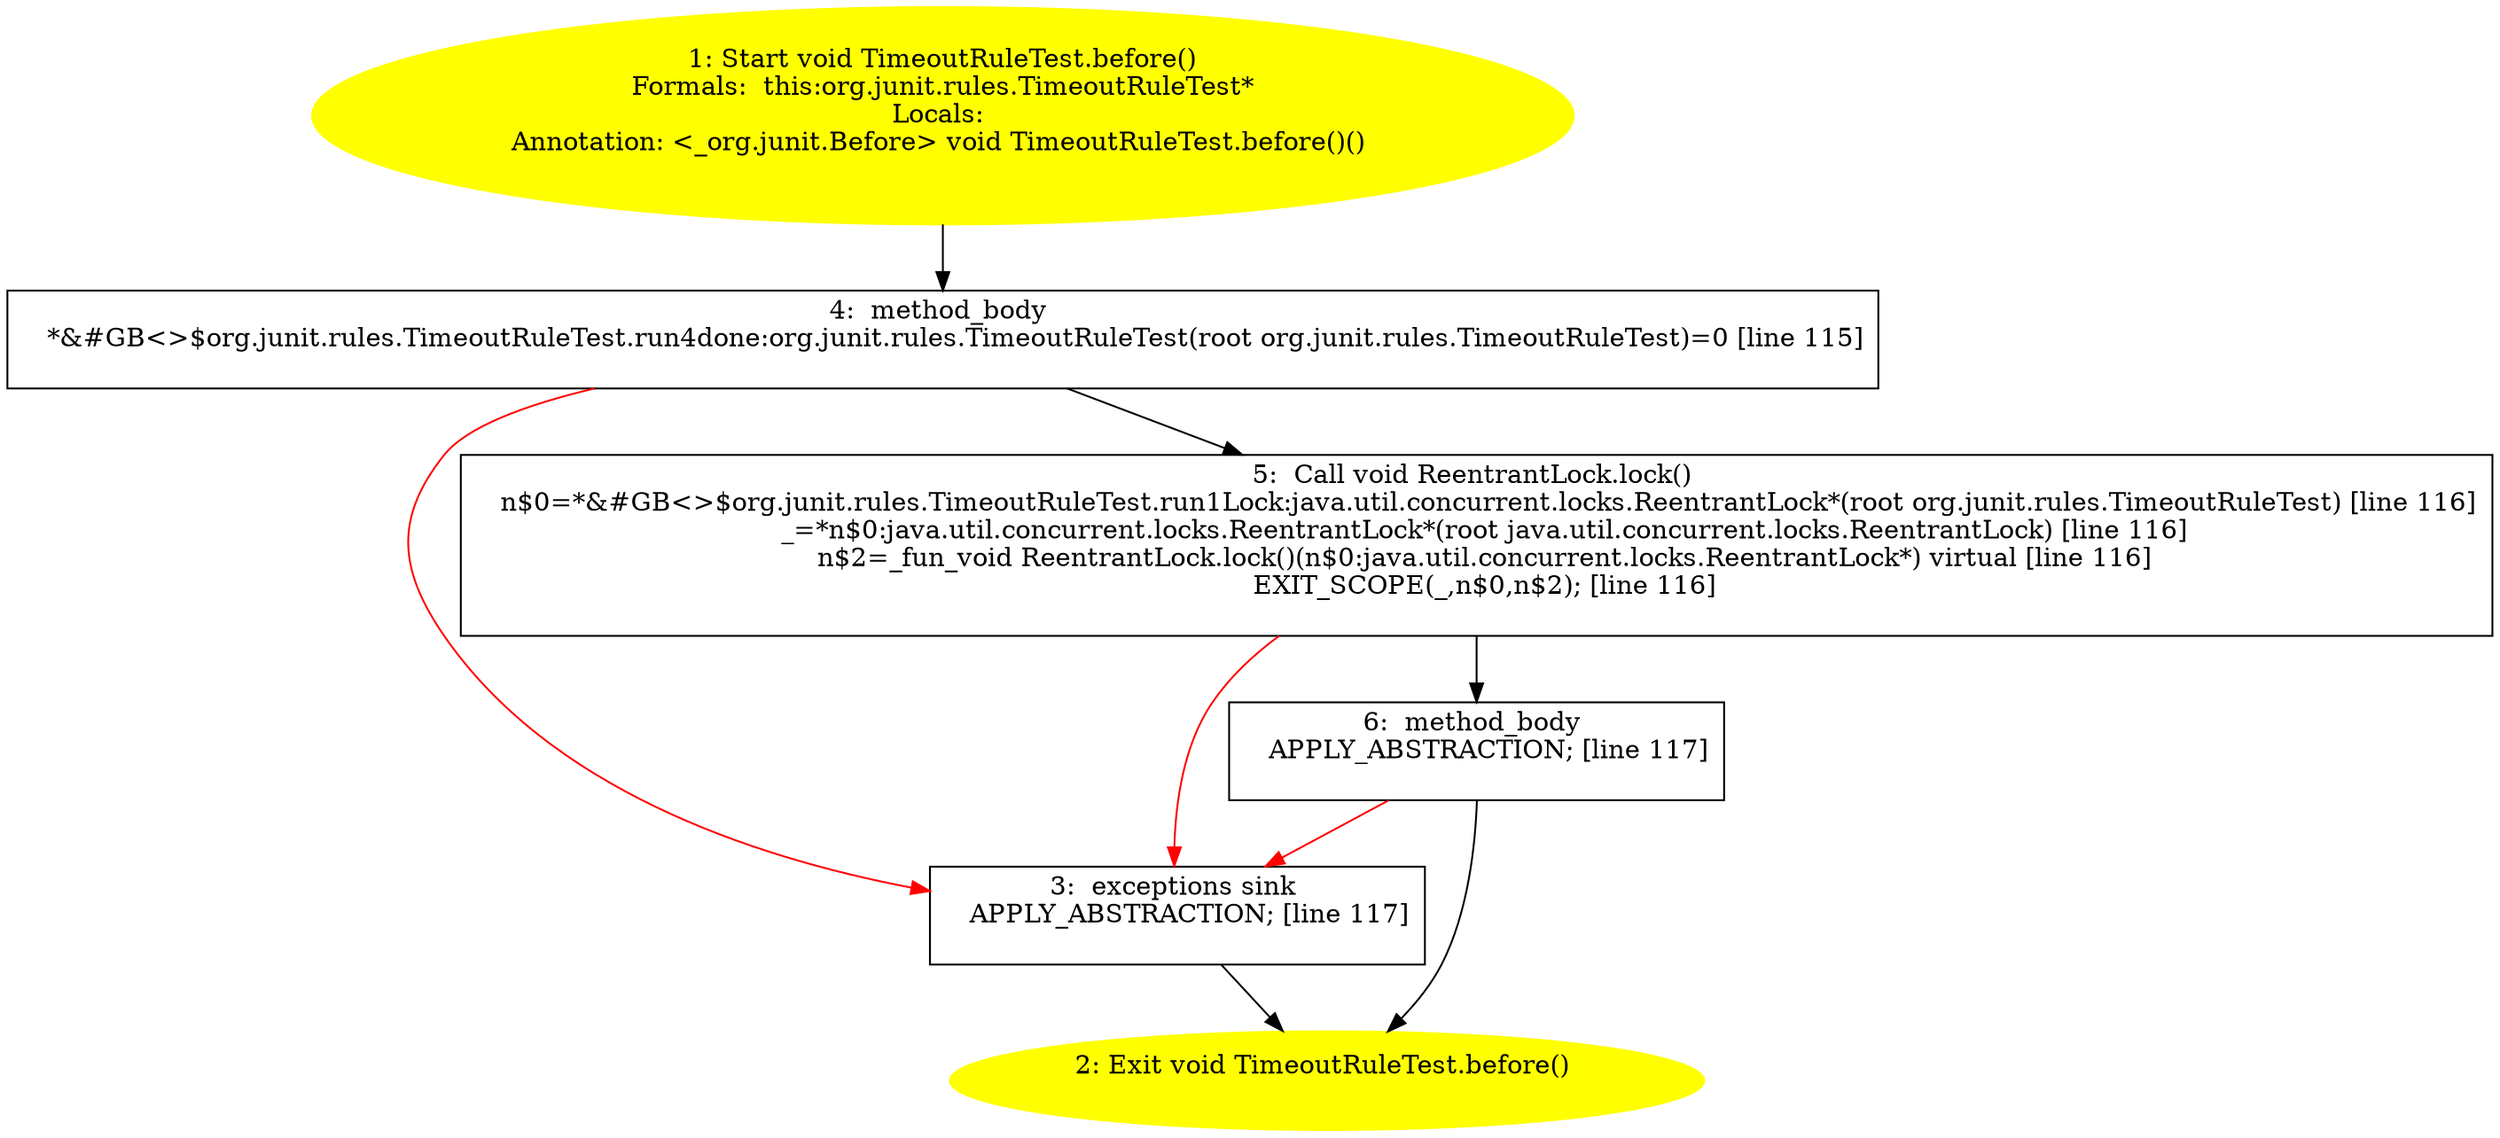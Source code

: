 /* @generated */
digraph cfg {
"org.junit.rules.TimeoutRuleTest.before():void.54d3cc98e73c9a9f095660cbbac797c3_1" [label="1: Start void TimeoutRuleTest.before()\nFormals:  this:org.junit.rules.TimeoutRuleTest*\nLocals: \nAnnotation: <_org.junit.Before> void TimeoutRuleTest.before()() \n  " color=yellow style=filled]
	

	 "org.junit.rules.TimeoutRuleTest.before():void.54d3cc98e73c9a9f095660cbbac797c3_1" -> "org.junit.rules.TimeoutRuleTest.before():void.54d3cc98e73c9a9f095660cbbac797c3_4" ;
"org.junit.rules.TimeoutRuleTest.before():void.54d3cc98e73c9a9f095660cbbac797c3_2" [label="2: Exit void TimeoutRuleTest.before() \n  " color=yellow style=filled]
	

"org.junit.rules.TimeoutRuleTest.before():void.54d3cc98e73c9a9f095660cbbac797c3_3" [label="3:  exceptions sink \n   APPLY_ABSTRACTION; [line 117]\n " shape="box"]
	

	 "org.junit.rules.TimeoutRuleTest.before():void.54d3cc98e73c9a9f095660cbbac797c3_3" -> "org.junit.rules.TimeoutRuleTest.before():void.54d3cc98e73c9a9f095660cbbac797c3_2" ;
"org.junit.rules.TimeoutRuleTest.before():void.54d3cc98e73c9a9f095660cbbac797c3_4" [label="4:  method_body \n   *&#GB<>$org.junit.rules.TimeoutRuleTest.run4done:org.junit.rules.TimeoutRuleTest(root org.junit.rules.TimeoutRuleTest)=0 [line 115]\n " shape="box"]
	

	 "org.junit.rules.TimeoutRuleTest.before():void.54d3cc98e73c9a9f095660cbbac797c3_4" -> "org.junit.rules.TimeoutRuleTest.before():void.54d3cc98e73c9a9f095660cbbac797c3_5" ;
	 "org.junit.rules.TimeoutRuleTest.before():void.54d3cc98e73c9a9f095660cbbac797c3_4" -> "org.junit.rules.TimeoutRuleTest.before():void.54d3cc98e73c9a9f095660cbbac797c3_3" [color="red" ];
"org.junit.rules.TimeoutRuleTest.before():void.54d3cc98e73c9a9f095660cbbac797c3_5" [label="5:  Call void ReentrantLock.lock() \n   n$0=*&#GB<>$org.junit.rules.TimeoutRuleTest.run1Lock:java.util.concurrent.locks.ReentrantLock*(root org.junit.rules.TimeoutRuleTest) [line 116]\n  _=*n$0:java.util.concurrent.locks.ReentrantLock*(root java.util.concurrent.locks.ReentrantLock) [line 116]\n  n$2=_fun_void ReentrantLock.lock()(n$0:java.util.concurrent.locks.ReentrantLock*) virtual [line 116]\n  EXIT_SCOPE(_,n$0,n$2); [line 116]\n " shape="box"]
	

	 "org.junit.rules.TimeoutRuleTest.before():void.54d3cc98e73c9a9f095660cbbac797c3_5" -> "org.junit.rules.TimeoutRuleTest.before():void.54d3cc98e73c9a9f095660cbbac797c3_6" ;
	 "org.junit.rules.TimeoutRuleTest.before():void.54d3cc98e73c9a9f095660cbbac797c3_5" -> "org.junit.rules.TimeoutRuleTest.before():void.54d3cc98e73c9a9f095660cbbac797c3_3" [color="red" ];
"org.junit.rules.TimeoutRuleTest.before():void.54d3cc98e73c9a9f095660cbbac797c3_6" [label="6:  method_body \n   APPLY_ABSTRACTION; [line 117]\n " shape="box"]
	

	 "org.junit.rules.TimeoutRuleTest.before():void.54d3cc98e73c9a9f095660cbbac797c3_6" -> "org.junit.rules.TimeoutRuleTest.before():void.54d3cc98e73c9a9f095660cbbac797c3_2" ;
	 "org.junit.rules.TimeoutRuleTest.before():void.54d3cc98e73c9a9f095660cbbac797c3_6" -> "org.junit.rules.TimeoutRuleTest.before():void.54d3cc98e73c9a9f095660cbbac797c3_3" [color="red" ];
}
